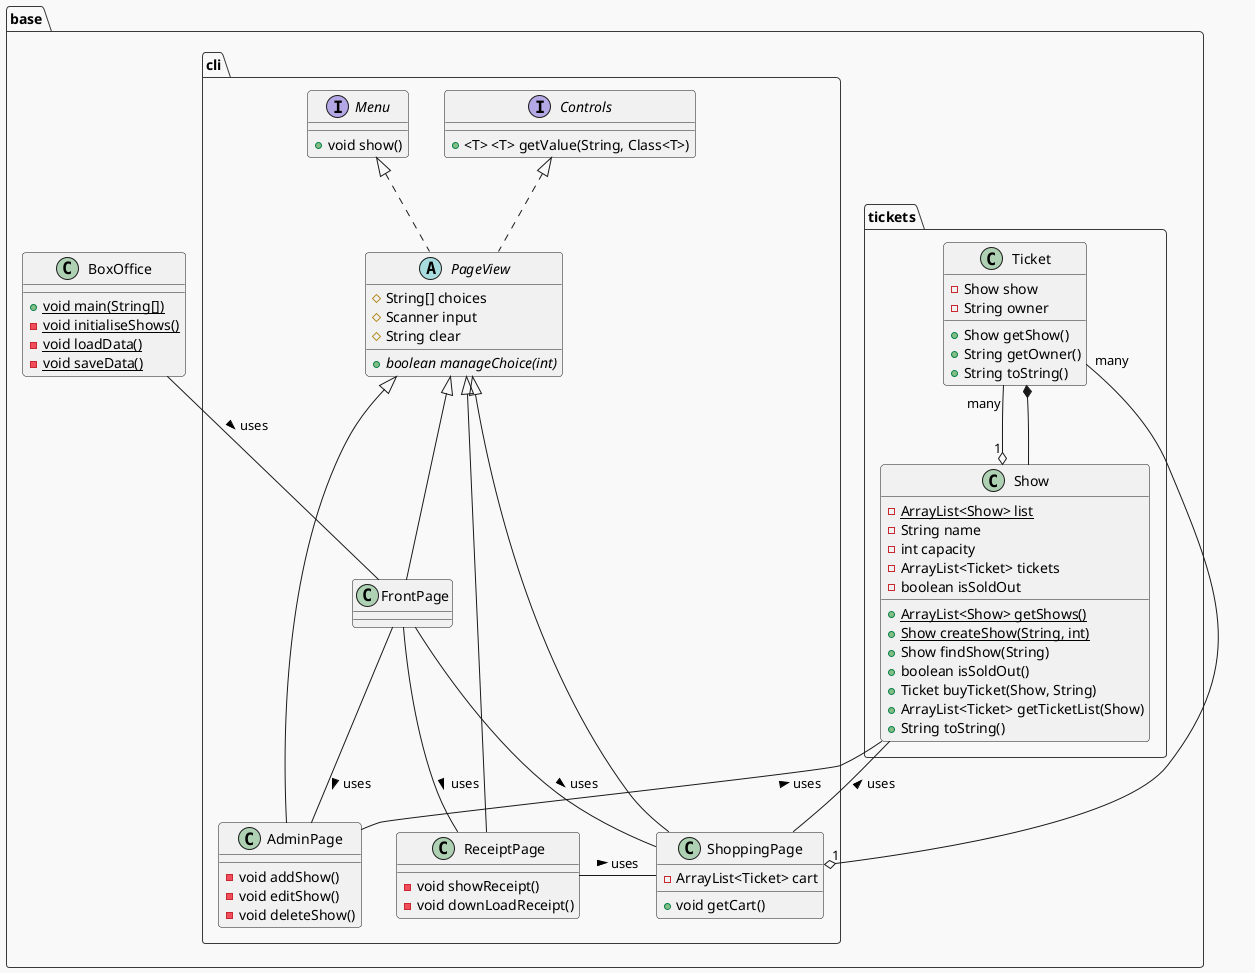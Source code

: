 /' Copier-coller sur https://www.planttext.com/ ou activer l'extension PlantUML (jebbs) '/

@startuml structure

/' https://plantuml.com/fr/theme
favoris : mars, plain, amiga, crt-green, sketchy '/
!theme mars

/' https://plantuml.com/fr/class-diagram '/

/' objets '/
package base {
    package base.cli {

        interface Controls {
            + <T> <T> getValue(String, Class<T>)
        }
        interface Menu{
            + void show()
        }
        abstract class PageView implements Menu, Controls {
            # String[] choices 
            # Scanner input
            # String clear
            + {abstract} boolean manageChoice(int)
        }
        class FrontPage extends PageView
        class AdminPage extends PageView {
            - void addShow()
            - void editShow()
            - void deleteShow()
        }
        class ShoppingPage extends PageView {
            - ArrayList<Ticket> cart
            + void getCart()
        }
        class ReceiptPage extends PageView {
            - void showReceipt()
            - void downLoadReceipt()
        }

        FrontPage -- AdminPage : > uses
        FrontPage -- ShoppingPage : > uses
        FrontPage -- ReceiptPage : > uses

    }

    package base.tickets {
        class Ticket {
            - Show show
            - String owner
            + Show getShow()
            + String getOwner()
            + String toString()
        }
        class Show {
            - {static} ArrayList<Show> list
            - String name
            - int capacity
            - ArrayList<Ticket> tickets
            - boolean isSoldOut
            + {static} ArrayList<Show> getShows()
            + {static} Show createShow(String, int)
            + Show findShow(String)
            + boolean isSoldOut()
            + Ticket buyTicket(Show, String)
            + ArrayList<Ticket> getTicketList(Show)
            + String toString()
        }

        Ticket "many" --o "1"  Show
        Ticket *-- Show
    }

    class BoxOffice {
        + {static} void main(String[])
        - {static} void initialiseShows()
        - {static} void loadData()
        - {static} void saveData()
    }

    BoxOffice -- FrontPage : > uses
    Show -- AdminPage : < uses
    Show -- ShoppingPage : < uses
    Ticket "many" --o "1" ShoppingPage
    ShoppingPage - ReceiptPage  : < uses

}

@enduml